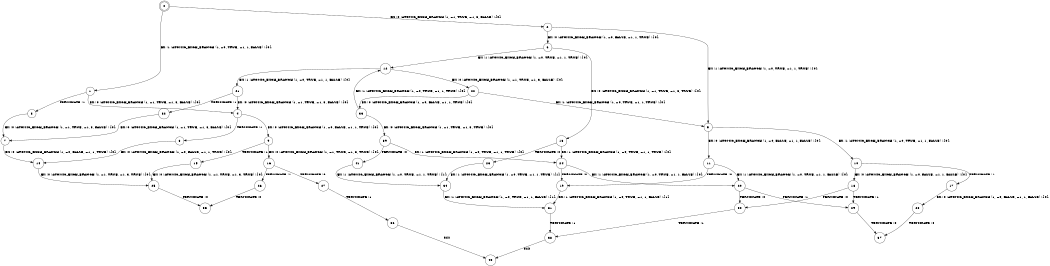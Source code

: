 digraph BCG {
size = "7, 10.5";
center = TRUE;
node [shape = circle];
0 [peripheries = 2];
0 -> 1 [label = "EX !1 !ATOMIC_EXCH_BRANCH (1, +0, TRUE, +1, 1, FALSE) !{0}"];
0 -> 2 [label = "EX !0 !ATOMIC_EXCH_BRANCH (1, +1, TRUE, +1, 3, FALSE) !{0}"];
1 -> 3 [label = "TERMINATE !1"];
1 -> 4 [label = "EX !0 !ATOMIC_EXCH_BRANCH (1, +1, TRUE, +1, 3, FALSE) !{0}"];
2 -> 5 [label = "EX !1 !ATOMIC_EXCH_BRANCH (1, +0, TRUE, +1, 1, TRUE) !{0}"];
2 -> 6 [label = "EX !0 !ATOMIC_EXCH_BRANCH (1, +0, FALSE, +1, 1, TRUE) !{0}"];
3 -> 7 [label = "EX !0 !ATOMIC_EXCH_BRANCH (1, +1, TRUE, +1, 3, FALSE) !{0}"];
4 -> 8 [label = "TERMINATE !1"];
4 -> 9 [label = "EX !0 !ATOMIC_EXCH_BRANCH (1, +0, FALSE, +1, 1, TRUE) !{0}"];
5 -> 10 [label = "EX !1 !ATOMIC_EXCH_BRANCH (1, +0, TRUE, +1, 1, FALSE) !{0}"];
5 -> 11 [label = "EX !0 !ATOMIC_EXCH_BRANCH (1, +0, FALSE, +1, 1, FALSE) !{0}"];
6 -> 12 [label = "EX !1 !ATOMIC_EXCH_BRANCH (1, +0, TRUE, +1, 1, TRUE) !{0}"];
6 -> 13 [label = "EX !0 !ATOMIC_EXCH_BRANCH (1, +1, TRUE, +1, 3, TRUE) !{0}"];
7 -> 14 [label = "EX !0 !ATOMIC_EXCH_BRANCH (1, +0, FALSE, +1, 1, TRUE) !{0}"];
8 -> 14 [label = "EX !0 !ATOMIC_EXCH_BRANCH (1, +0, FALSE, +1, 1, TRUE) !{0}"];
9 -> 15 [label = "TERMINATE !1"];
9 -> 16 [label = "EX !0 !ATOMIC_EXCH_BRANCH (1, +1, TRUE, +1, 3, TRUE) !{0}"];
10 -> 17 [label = "TERMINATE !1"];
10 -> 18 [label = "EX !0 !ATOMIC_EXCH_BRANCH (1, +0, FALSE, +1, 1, FALSE) !{0}"];
11 -> 19 [label = "TERMINATE !0"];
11 -> 20 [label = "EX !1 !ATOMIC_EXCH_BRANCH (1, +0, TRUE, +1, 1, FALSE) !{0}"];
12 -> 21 [label = "EX !1 !ATOMIC_EXCH_BRANCH (1, +0, TRUE, +1, 1, FALSE) !{0}"];
12 -> 22 [label = "EX !0 !ATOMIC_EXCH_BRANCH (1, +1, TRUE, +1, 3, FALSE) !{0}"];
13 -> 23 [label = "TERMINATE !0"];
13 -> 24 [label = "EX !1 !ATOMIC_EXCH_BRANCH (1, +0, TRUE, +1, 1, TRUE) !{0}"];
14 -> 25 [label = "EX !0 !ATOMIC_EXCH_BRANCH (1, +1, TRUE, +1, 3, TRUE) !{0}"];
15 -> 25 [label = "EX !0 !ATOMIC_EXCH_BRANCH (1, +1, TRUE, +1, 3, TRUE) !{0}"];
16 -> 26 [label = "TERMINATE !1"];
16 -> 27 [label = "TERMINATE !0"];
17 -> 28 [label = "EX !0 !ATOMIC_EXCH_BRANCH (1, +0, FALSE, +1, 1, FALSE) !{0}"];
18 -> 29 [label = "TERMINATE !1"];
18 -> 30 [label = "TERMINATE !0"];
19 -> 31 [label = "EX !1 !ATOMIC_EXCH_BRANCH (1, +0, TRUE, +1, 1, FALSE) !{1}"];
20 -> 29 [label = "TERMINATE !1"];
20 -> 30 [label = "TERMINATE !0"];
21 -> 32 [label = "TERMINATE !1"];
21 -> 4 [label = "EX !0 !ATOMIC_EXCH_BRANCH (1, +1, TRUE, +1, 3, FALSE) !{0}"];
22 -> 5 [label = "EX !1 !ATOMIC_EXCH_BRANCH (1, +0, TRUE, +1, 1, TRUE) !{0}"];
22 -> 33 [label = "EX !0 !ATOMIC_EXCH_BRANCH (1, +0, FALSE, +1, 1, TRUE) !{0}"];
23 -> 34 [label = "EX !1 !ATOMIC_EXCH_BRANCH (1, +0, TRUE, +1, 1, TRUE) !{1}"];
24 -> 19 [label = "TERMINATE !0"];
24 -> 20 [label = "EX !1 !ATOMIC_EXCH_BRANCH (1, +0, TRUE, +1, 1, FALSE) !{0}"];
25 -> 35 [label = "TERMINATE !0"];
26 -> 35 [label = "TERMINATE !0"];
27 -> 36 [label = "TERMINATE !1"];
28 -> 37 [label = "TERMINATE !0"];
29 -> 37 [label = "TERMINATE !0"];
30 -> 38 [label = "TERMINATE !1"];
31 -> 38 [label = "TERMINATE !1"];
32 -> 7 [label = "EX !0 !ATOMIC_EXCH_BRANCH (1, +1, TRUE, +1, 3, FALSE) !{0}"];
33 -> 12 [label = "EX !1 !ATOMIC_EXCH_BRANCH (1, +0, TRUE, +1, 1, TRUE) !{0}"];
33 -> 39 [label = "EX !0 !ATOMIC_EXCH_BRANCH (1, +1, TRUE, +1, 3, TRUE) !{0}"];
34 -> 31 [label = "EX !1 !ATOMIC_EXCH_BRANCH (1, +0, TRUE, +1, 1, FALSE) !{1}"];
36 -> 40 [label = "exit"];
38 -> 40 [label = "exit"];
39 -> 41 [label = "TERMINATE !0"];
39 -> 24 [label = "EX !1 !ATOMIC_EXCH_BRANCH (1, +0, TRUE, +1, 1, TRUE) !{0}"];
41 -> 34 [label = "EX !1 !ATOMIC_EXCH_BRANCH (1, +0, TRUE, +1, 1, TRUE) !{1}"];
}
